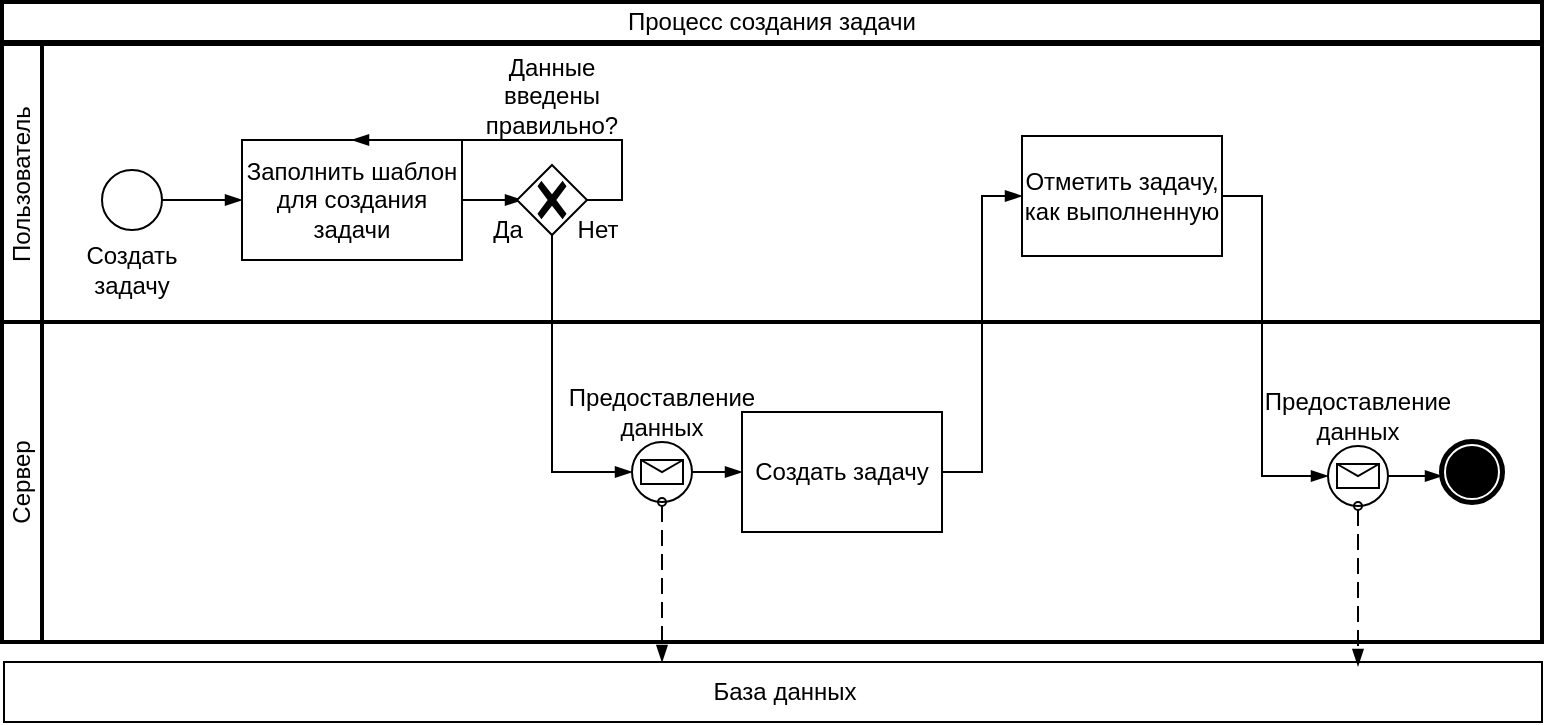 <mxfile version="26.1.1">
  <diagram name="Страница — 1" id="42safbEh9ka65XvmuLHq">
    <mxGraphModel dx="906" dy="491" grid="1" gridSize="10" guides="1" tooltips="1" connect="1" arrows="1" fold="1" page="1" pageScale="1" pageWidth="827" pageHeight="1169" math="0" shadow="0">
      <root>
        <mxCell id="0" />
        <mxCell id="1" parent="0" />
        <mxCell id="oMyBPPCmpP6UK7_Wrhbg-1" value="Процесс создания задачи" style="swimlane;html=1;startSize=20;fontStyle=0;collapsible=0;horizontal=1;swimlaneLine=1;strokeWidth=2;swimlaneFillColor=#ffffff;whiteSpace=wrap;" vertex="1" parent="1">
          <mxGeometry x="30" y="130" width="770" height="200" as="geometry" />
        </mxCell>
        <mxCell id="oMyBPPCmpP6UK7_Wrhbg-2" value="Пользователь" style="swimlane;html=1;startSize=20;fontStyle=0;collapsible=0;horizontal=0;swimlaneLine=1;swimlaneFillColor=#ffffff;strokeWidth=2;whiteSpace=wrap;" vertex="1" parent="oMyBPPCmpP6UK7_Wrhbg-1">
          <mxGeometry y="21" width="770" height="140" as="geometry" />
        </mxCell>
        <mxCell id="oMyBPPCmpP6UK7_Wrhbg-3" value="" style="points=[[0.145,0.145,0],[0.5,0,0],[0.855,0.145,0],[1,0.5,0],[0.855,0.855,0],[0.5,1,0],[0.145,0.855,0],[0,0.5,0]];shape=mxgraph.bpmn.event;html=1;verticalLabelPosition=bottom;labelBackgroundColor=#ffffff;verticalAlign=top;align=center;perimeter=ellipsePerimeter;outlineConnect=0;aspect=fixed;outline=standard;symbol=general;" vertex="1" parent="oMyBPPCmpP6UK7_Wrhbg-2">
          <mxGeometry x="50" y="63" width="30" height="30" as="geometry" />
        </mxCell>
        <mxCell id="oMyBPPCmpP6UK7_Wrhbg-4" value="Создать задачу" style="text;html=1;align=center;verticalAlign=middle;whiteSpace=wrap;rounded=0;" vertex="1" parent="oMyBPPCmpP6UK7_Wrhbg-2">
          <mxGeometry x="35" y="98" width="60" height="30" as="geometry" />
        </mxCell>
        <mxCell id="oMyBPPCmpP6UK7_Wrhbg-5" value="" style="edgeStyle=elbowEdgeStyle;fontSize=12;html=1;endArrow=blockThin;endFill=1;rounded=0;exitX=1;exitY=0.5;exitDx=0;exitDy=0;exitPerimeter=0;entryX=0;entryY=0.5;entryDx=0;entryDy=0;entryPerimeter=0;" edge="1" parent="oMyBPPCmpP6UK7_Wrhbg-2" source="oMyBPPCmpP6UK7_Wrhbg-3">
          <mxGeometry width="160" relative="1" as="geometry">
            <mxPoint x="330" y="158" as="sourcePoint" />
            <mxPoint x="120" y="78" as="targetPoint" />
          </mxGeometry>
        </mxCell>
        <mxCell id="oMyBPPCmpP6UK7_Wrhbg-6" value="Заполнить шаблон для создания задачи" style="points=[[0.25,0,0],[0.5,0,0],[0.75,0,0],[1,0.25,0],[1,0.5,0],[1,0.75,0],[0.75,1,0],[0.5,1,0],[0.25,1,0],[0,0.75,0],[0,0.5,0],[0,0.25,0]];shape=mxgraph.bpmn.task2;whiteSpace=wrap;rectStyle=rounded;size=10;html=1;container=1;expand=0;collapsible=0;taskMarker=abstract;" vertex="1" parent="oMyBPPCmpP6UK7_Wrhbg-2">
          <mxGeometry x="120" y="48" width="110" height="60" as="geometry" />
        </mxCell>
        <mxCell id="oMyBPPCmpP6UK7_Wrhbg-7" value="Данные введены правильно?" style="text;html=1;align=center;verticalAlign=middle;whiteSpace=wrap;rounded=0;" vertex="1" parent="oMyBPPCmpP6UK7_Wrhbg-2">
          <mxGeometry x="245" y="11" width="60" height="30" as="geometry" />
        </mxCell>
        <mxCell id="oMyBPPCmpP6UK7_Wrhbg-8" value="" style="edgeStyle=elbowEdgeStyle;fontSize=12;html=1;endArrow=blockThin;endFill=1;rounded=0;exitX=1;exitY=0.5;exitDx=0;exitDy=0;exitPerimeter=0;" edge="1" parent="oMyBPPCmpP6UK7_Wrhbg-2">
          <mxGeometry width="160" relative="1" as="geometry">
            <mxPoint x="230" y="78" as="sourcePoint" />
            <mxPoint x="260" y="78" as="targetPoint" />
          </mxGeometry>
        </mxCell>
        <mxCell id="oMyBPPCmpP6UK7_Wrhbg-9" value="" style="points=[[0.25,0.25,0],[0.5,0,0],[0.75,0.25,0],[1,0.5,0],[0.75,0.75,0],[0.5,1,0],[0.25,0.75,0],[0,0.5,0]];shape=mxgraph.bpmn.gateway2;html=1;verticalLabelPosition=bottom;labelBackgroundColor=#ffffff;verticalAlign=top;align=center;perimeter=rhombusPerimeter;outlineConnect=0;outline=none;symbol=none;gwType=exclusive;" vertex="1" parent="oMyBPPCmpP6UK7_Wrhbg-2">
          <mxGeometry x="257.5" y="60.5" width="35" height="35" as="geometry" />
        </mxCell>
        <mxCell id="oMyBPPCmpP6UK7_Wrhbg-10" value="Отметить задачу, как выполненную" style="points=[[0.25,0,0],[0.5,0,0],[0.75,0,0],[1,0.25,0],[1,0.5,0],[1,0.75,0],[0.75,1,0],[0.5,1,0],[0.25,1,0],[0,0.75,0],[0,0.5,0],[0,0.25,0]];shape=mxgraph.bpmn.task2;whiteSpace=wrap;rectStyle=rounded;size=10;html=1;container=1;expand=0;collapsible=0;taskMarker=abstract;" vertex="1" parent="oMyBPPCmpP6UK7_Wrhbg-2">
          <mxGeometry x="510" y="46" width="100" height="60" as="geometry" />
        </mxCell>
        <mxCell id="oMyBPPCmpP6UK7_Wrhbg-12" value="" style="edgeStyle=elbowEdgeStyle;fontSize=12;html=1;endArrow=blockThin;endFill=1;rounded=0;exitX=1;exitY=0.5;exitDx=0;exitDy=0;exitPerimeter=0;entryX=0.5;entryY=0;entryDx=0;entryDy=0;entryPerimeter=0;" edge="1" parent="oMyBPPCmpP6UK7_Wrhbg-2" source="oMyBPPCmpP6UK7_Wrhbg-9" target="oMyBPPCmpP6UK7_Wrhbg-6">
          <mxGeometry width="160" relative="1" as="geometry">
            <mxPoint x="260" y="129" as="sourcePoint" />
            <mxPoint x="420" y="129" as="targetPoint" />
            <Array as="points">
              <mxPoint x="310" y="99" />
            </Array>
          </mxGeometry>
        </mxCell>
        <mxCell id="oMyBPPCmpP6UK7_Wrhbg-13" value="Да" style="text;html=1;strokeColor=none;fillColor=none;align=center;verticalAlign=middle;whiteSpace=wrap;rounded=0;" vertex="1" parent="oMyBPPCmpP6UK7_Wrhbg-2">
          <mxGeometry x="212.5" y="78" width="80" height="30" as="geometry" />
        </mxCell>
        <mxCell id="oMyBPPCmpP6UK7_Wrhbg-14" value="Нет" style="text;html=1;strokeColor=none;fillColor=none;align=center;verticalAlign=middle;whiteSpace=wrap;rounded=0;" vertex="1" parent="oMyBPPCmpP6UK7_Wrhbg-2">
          <mxGeometry x="257.5" y="78" width="80" height="30" as="geometry" />
        </mxCell>
        <mxCell id="oMyBPPCmpP6UK7_Wrhbg-15" value="Сервер" style="swimlane;html=1;startSize=20;fontStyle=0;collapsible=0;horizontal=0;swimlaneLine=1;swimlaneFillColor=#ffffff;strokeWidth=2;whiteSpace=wrap;" vertex="1" parent="1">
          <mxGeometry x="30" y="290" width="770" height="160" as="geometry" />
        </mxCell>
        <mxCell id="oMyBPPCmpP6UK7_Wrhbg-16" value="" style="points=[[0.145,0.145,0],[0.5,0,0],[0.855,0.145,0],[1,0.5,0],[0.855,0.855,0],[0.5,1,0],[0.145,0.855,0],[0,0.5,0]];shape=mxgraph.bpmn.event;html=1;verticalLabelPosition=bottom;labelBackgroundColor=#ffffff;verticalAlign=top;align=center;perimeter=ellipsePerimeter;outlineConnect=0;aspect=fixed;outline=standard;symbol=message;" vertex="1" parent="oMyBPPCmpP6UK7_Wrhbg-15">
          <mxGeometry x="315" y="60" width="30" height="30" as="geometry" />
        </mxCell>
        <mxCell id="oMyBPPCmpP6UK7_Wrhbg-17" value="Предоставление данных" style="text;html=1;align=center;verticalAlign=middle;whiteSpace=wrap;rounded=0;" vertex="1" parent="oMyBPPCmpP6UK7_Wrhbg-15">
          <mxGeometry x="300" y="30" width="60" height="30" as="geometry" />
        </mxCell>
        <mxCell id="oMyBPPCmpP6UK7_Wrhbg-18" value="" style="dashed=1;dashPattern=8 4;endArrow=blockThin;endFill=1;startArrow=oval;startFill=0;endSize=6;startSize=4;html=1;rounded=0;exitX=0.5;exitY=1;exitDx=0;exitDy=0;exitPerimeter=0;" edge="1" parent="oMyBPPCmpP6UK7_Wrhbg-15" source="oMyBPPCmpP6UK7_Wrhbg-16">
          <mxGeometry width="160" relative="1" as="geometry">
            <mxPoint x="350" y="145" as="sourcePoint" />
            <mxPoint x="330" y="170" as="targetPoint" />
          </mxGeometry>
        </mxCell>
        <mxCell id="oMyBPPCmpP6UK7_Wrhbg-19" value="" style="points=[[0.145,0.145,0],[0.5,0,0],[0.855,0.145,0],[1,0.5,0],[0.855,0.855,0],[0.5,1,0],[0.145,0.855,0],[0,0.5,0]];shape=mxgraph.bpmn.event;html=1;verticalLabelPosition=bottom;labelBackgroundColor=#ffffff;verticalAlign=top;align=center;perimeter=ellipsePerimeter;outlineConnect=0;aspect=fixed;outline=standard;symbol=message;" vertex="1" parent="oMyBPPCmpP6UK7_Wrhbg-15">
          <mxGeometry x="663" y="62" width="30" height="30" as="geometry" />
        </mxCell>
        <mxCell id="oMyBPPCmpP6UK7_Wrhbg-20" value="Предоставление данных" style="text;html=1;align=center;verticalAlign=middle;whiteSpace=wrap;rounded=0;" vertex="1" parent="oMyBPPCmpP6UK7_Wrhbg-15">
          <mxGeometry x="648" y="32" width="60" height="30" as="geometry" />
        </mxCell>
        <mxCell id="oMyBPPCmpP6UK7_Wrhbg-21" value="" style="dashed=1;dashPattern=8 4;endArrow=blockThin;endFill=1;startArrow=oval;startFill=0;endSize=6;startSize=4;html=1;rounded=0;exitX=0.5;exitY=1;exitDx=0;exitDy=0;exitPerimeter=0;" edge="1" parent="oMyBPPCmpP6UK7_Wrhbg-15" source="oMyBPPCmpP6UK7_Wrhbg-19">
          <mxGeometry width="160" relative="1" as="geometry">
            <mxPoint x="698" y="147" as="sourcePoint" />
            <mxPoint x="678" y="172" as="targetPoint" />
          </mxGeometry>
        </mxCell>
        <mxCell id="oMyBPPCmpP6UK7_Wrhbg-25" value="" style="points=[[0.145,0.145,0],[0.5,0,0],[0.855,0.145,0],[1,0.5,0],[0.855,0.855,0],[0.5,1,0],[0.145,0.855,0],[0,0.5,0]];shape=mxgraph.bpmn.event;html=1;verticalLabelPosition=bottom;labelBackgroundColor=#ffffff;verticalAlign=top;align=center;perimeter=ellipsePerimeter;outlineConnect=0;aspect=fixed;outline=end;symbol=terminate;" vertex="1" parent="oMyBPPCmpP6UK7_Wrhbg-15">
          <mxGeometry x="720" y="60" width="30" height="30" as="geometry" />
        </mxCell>
        <mxCell id="oMyBPPCmpP6UK7_Wrhbg-27" value="Создать задачу" style="points=[[0.25,0,0],[0.5,0,0],[0.75,0,0],[1,0.25,0],[1,0.5,0],[1,0.75,0],[0.75,1,0],[0.5,1,0],[0.25,1,0],[0,0.75,0],[0,0.5,0],[0,0.25,0]];shape=mxgraph.bpmn.task2;whiteSpace=wrap;rectStyle=rounded;size=10;html=1;container=1;expand=0;collapsible=0;taskMarker=abstract;" vertex="1" parent="oMyBPPCmpP6UK7_Wrhbg-15">
          <mxGeometry x="370" y="45" width="100" height="60" as="geometry" />
        </mxCell>
        <mxCell id="oMyBPPCmpP6UK7_Wrhbg-28" value="" style="edgeStyle=elbowEdgeStyle;fontSize=12;html=1;endArrow=blockThin;endFill=1;rounded=0;exitX=1;exitY=0.5;exitDx=0;exitDy=0;exitPerimeter=0;entryX=0;entryY=0.5;entryDx=0;entryDy=0;entryPerimeter=0;" edge="1" parent="oMyBPPCmpP6UK7_Wrhbg-15" source="oMyBPPCmpP6UK7_Wrhbg-16" target="oMyBPPCmpP6UK7_Wrhbg-27">
          <mxGeometry width="160" relative="1" as="geometry">
            <mxPoint x="310" y="-30" as="sourcePoint" />
            <mxPoint x="470" y="-30" as="targetPoint" />
          </mxGeometry>
        </mxCell>
        <mxCell id="oMyBPPCmpP6UK7_Wrhbg-30" value="" style="edgeStyle=elbowEdgeStyle;fontSize=12;html=1;endArrow=blockThin;endFill=1;rounded=0;exitX=1;exitY=0.5;exitDx=0;exitDy=0;exitPerimeter=0;entryX=0;entryY=0.5;entryDx=0;entryDy=0;entryPerimeter=0;" edge="1" parent="oMyBPPCmpP6UK7_Wrhbg-15" source="oMyBPPCmpP6UK7_Wrhbg-19">
          <mxGeometry width="160" relative="1" as="geometry">
            <mxPoint x="744" y="10" as="sourcePoint" />
            <mxPoint x="720" y="77" as="targetPoint" />
          </mxGeometry>
        </mxCell>
        <mxCell id="oMyBPPCmpP6UK7_Wrhbg-31" value="" style="swimlane;html=1;startSize=20;fontStyle=0;collapsible=0;horizontal=0;swimlaneLine=0;fillColor=none;whiteSpace=wrap;" vertex="1" parent="1">
          <mxGeometry x="31" y="460" width="769" height="30" as="geometry" />
        </mxCell>
        <mxCell id="oMyBPPCmpP6UK7_Wrhbg-32" value="База данных" style="text;html=1;align=center;verticalAlign=middle;resizable=0;points=[];autosize=1;strokeColor=none;fillColor=none;" vertex="1" parent="oMyBPPCmpP6UK7_Wrhbg-31">
          <mxGeometry x="345" width="90" height="30" as="geometry" />
        </mxCell>
        <mxCell id="oMyBPPCmpP6UK7_Wrhbg-33" value="" style="edgeStyle=elbowEdgeStyle;fontSize=12;html=1;endArrow=blockThin;endFill=1;rounded=0;exitX=0.5;exitY=1;exitDx=0;exitDy=0;exitPerimeter=0;entryX=0;entryY=0.5;entryDx=0;entryDy=0;entryPerimeter=0;" edge="1" parent="1" source="oMyBPPCmpP6UK7_Wrhbg-9" target="oMyBPPCmpP6UK7_Wrhbg-16">
          <mxGeometry width="160" relative="1" as="geometry">
            <mxPoint x="270" y="300" as="sourcePoint" />
            <mxPoint x="430" y="300" as="targetPoint" />
            <Array as="points">
              <mxPoint x="305" y="300" />
            </Array>
          </mxGeometry>
        </mxCell>
        <mxCell id="oMyBPPCmpP6UK7_Wrhbg-34" value="" style="edgeStyle=elbowEdgeStyle;fontSize=12;html=1;endArrow=blockThin;endFill=1;rounded=0;exitX=1;exitY=0.5;exitDx=0;exitDy=0;exitPerimeter=0;entryX=0;entryY=0.5;entryDx=0;entryDy=0;entryPerimeter=0;" edge="1" parent="1" source="oMyBPPCmpP6UK7_Wrhbg-10" target="oMyBPPCmpP6UK7_Wrhbg-19">
          <mxGeometry width="160" relative="1" as="geometry">
            <mxPoint x="764" y="227" as="sourcePoint" />
            <mxPoint x="799" y="302" as="targetPoint" />
            <Array as="points">
              <mxPoint x="660" y="300" />
            </Array>
          </mxGeometry>
        </mxCell>
        <mxCell id="oMyBPPCmpP6UK7_Wrhbg-36" value="" style="edgeStyle=elbowEdgeStyle;fontSize=12;html=1;endArrow=blockThin;endFill=1;rounded=0;exitX=1;exitY=0.5;exitDx=0;exitDy=0;exitPerimeter=0;entryX=0;entryY=0.5;entryDx=0;entryDy=0;entryPerimeter=0;" edge="1" parent="1" source="oMyBPPCmpP6UK7_Wrhbg-27" target="oMyBPPCmpP6UK7_Wrhbg-10">
          <mxGeometry width="160" relative="1" as="geometry">
            <mxPoint x="490" y="310" as="sourcePoint" />
            <mxPoint x="650" y="310" as="targetPoint" />
          </mxGeometry>
        </mxCell>
      </root>
    </mxGraphModel>
  </diagram>
</mxfile>
